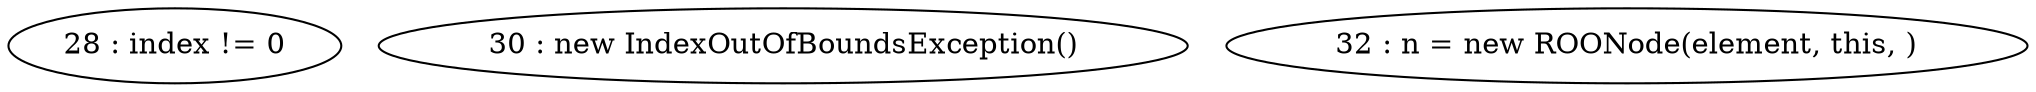 digraph G {
"28 : index != 0"
"30 : new IndexOutOfBoundsException()"
"32 : n = new ROONode(element, this, )"
}